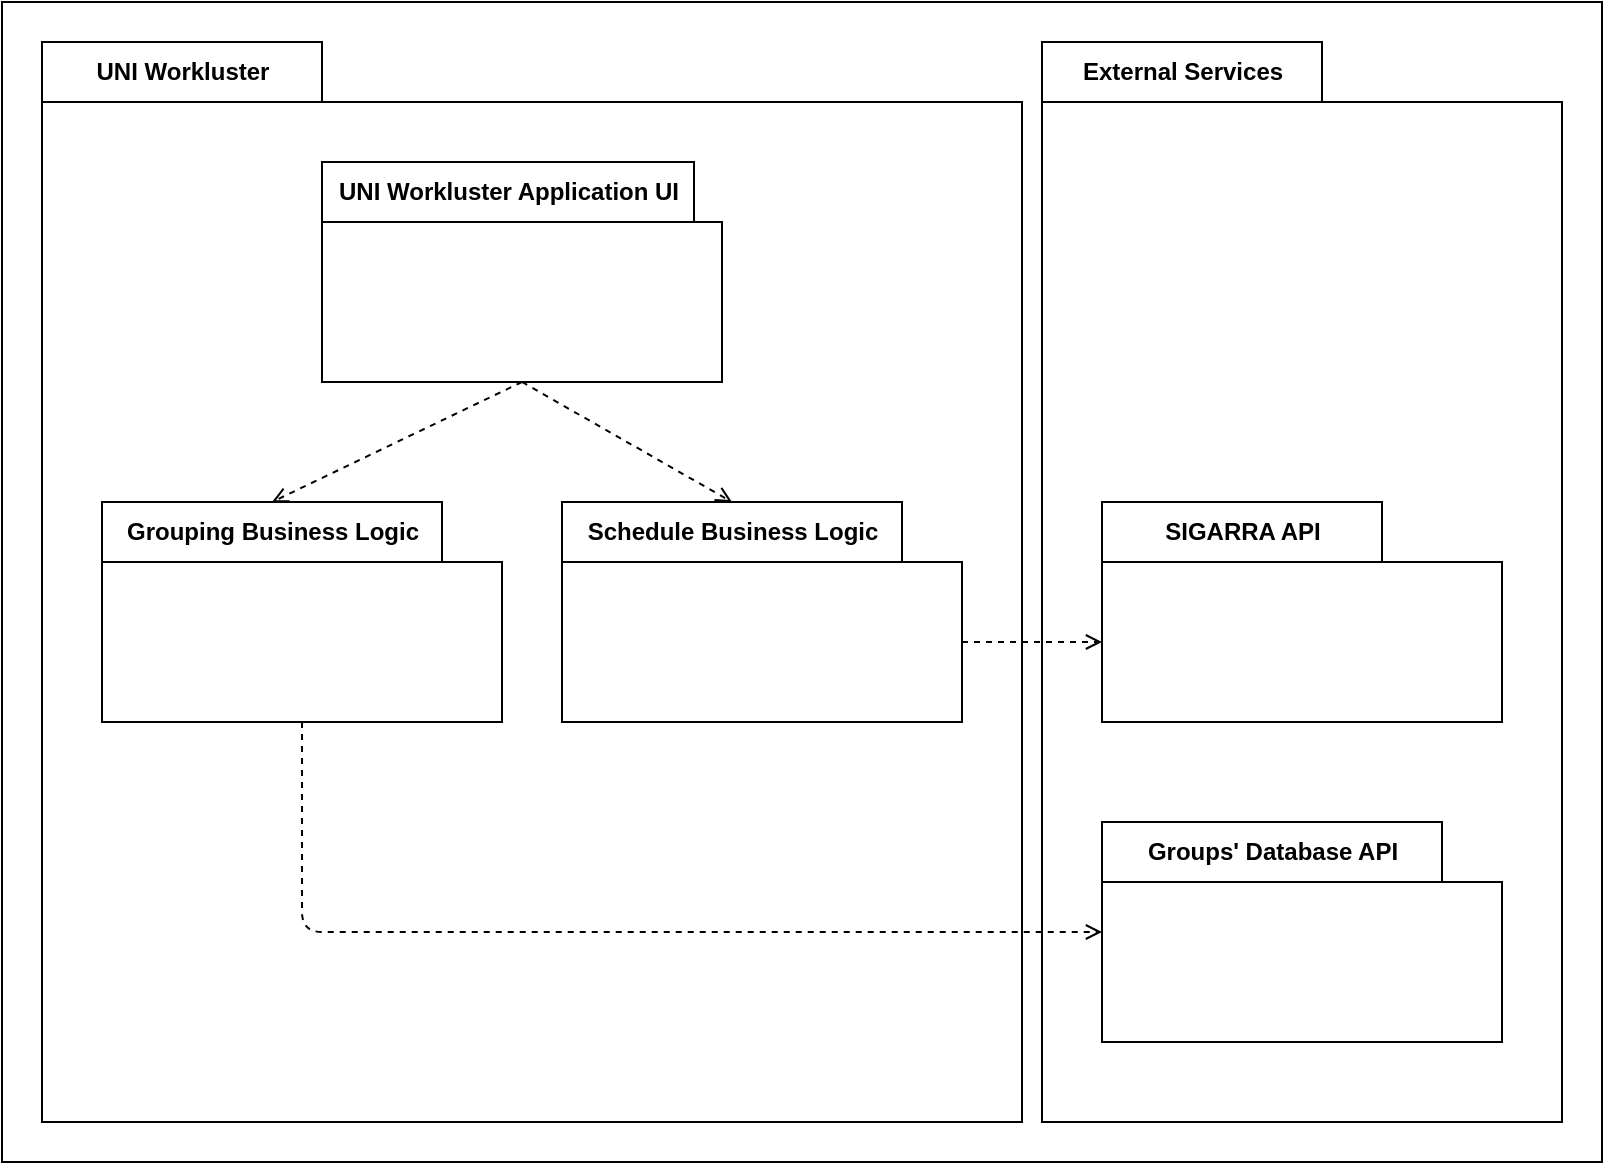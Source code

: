 <mxfile>
    <diagram id="Wl1pykvxas4ZJPK3ME9j" name="Page-1">
        <mxGraphModel dx="820" dy="575" grid="1" gridSize="10" guides="1" tooltips="1" connect="1" arrows="1" fold="1" page="1" pageScale="1" pageWidth="827" pageHeight="1169" background="none" math="0" shadow="0">
            <root>
                <mxCell id="0"/>
                <mxCell id="1" parent="0"/>
                <mxCell id="159" value="" style="rounded=0;whiteSpace=wrap;html=1;" parent="1" vertex="1">
                    <mxGeometry x="14" y="20" width="800" height="580" as="geometry"/>
                </mxCell>
                <mxCell id="160" value="" style="group" parent="1" vertex="1" connectable="0">
                    <mxGeometry x="34" y="40" width="760" height="540" as="geometry"/>
                </mxCell>
                <mxCell id="148" value="External Services" style="shape=folder;fontStyle=1;tabWidth=140;tabHeight=30;tabPosition=left;html=1;boundedLbl=1;labelInHeader=1;container=1;collapsible=0;recursiveResize=0;" parent="160" vertex="1">
                    <mxGeometry x="500" width="260" height="540" as="geometry"/>
                </mxCell>
                <mxCell id="147" value="SIGARRA API" style="shape=folder;fontStyle=1;tabWidth=140;tabHeight=30;tabPosition=left;html=1;boundedLbl=1;labelInHeader=1;container=1;collapsible=0;recursiveResize=0;" parent="148" vertex="1">
                    <mxGeometry x="30" y="230" width="200" height="110" as="geometry"/>
                </mxCell>
                <mxCell id="144" value="Groups' Database API" style="shape=folder;fontStyle=1;tabWidth=170;tabHeight=30;tabPosition=left;html=1;boundedLbl=1;labelInHeader=1;container=1;collapsible=0;recursiveResize=0;" parent="148" vertex="1">
                    <mxGeometry x="30" y="390" width="200" height="110" as="geometry"/>
                </mxCell>
                <mxCell id="149" value="UNI Workluster" style="shape=folder;fontStyle=1;tabWidth=140;tabHeight=30;tabPosition=left;html=1;boundedLbl=1;labelInHeader=1;container=1;collapsible=0;recursiveResize=0;" parent="160" vertex="1">
                    <mxGeometry width="490" height="540" as="geometry"/>
                </mxCell>
                <mxCell id="146" value="Grouping Business Logic" style="shape=folder;fontStyle=1;tabWidth=170;tabHeight=30;tabPosition=left;html=1;boundedLbl=1;labelInHeader=1;container=1;collapsible=0;recursiveResize=0;" parent="149" vertex="1">
                    <mxGeometry x="30" y="230" width="200" height="110" as="geometry"/>
                </mxCell>
                <mxCell id="151" style="edgeStyle=none;html=1;dashed=1;endArrow=open;endFill=0;entryX=0;entryY=0;entryDx=85;entryDy=0;entryPerimeter=0;exitX=0.5;exitY=1;exitDx=0;exitDy=0;exitPerimeter=0;" parent="149" source="142" target="146" edge="1">
                    <mxGeometry relative="1" as="geometry"/>
                </mxCell>
                <mxCell id="156" style="edgeStyle=none;html=1;exitX=0.5;exitY=1;exitDx=0;exitDy=0;exitPerimeter=0;entryX=0;entryY=0;entryDx=85;entryDy=0;entryPerimeter=0;dashed=1;endArrow=open;endFill=0;" parent="149" source="142" target="154" edge="1">
                    <mxGeometry relative="1" as="geometry"/>
                </mxCell>
                <mxCell id="142" value="UNI Workluster Application UI" style="shape=folder;fontStyle=1;tabWidth=186;tabHeight=30;tabPosition=left;html=1;boundedLbl=1;labelInHeader=1;container=1;collapsible=0;recursiveResize=0;" parent="149" vertex="1">
                    <mxGeometry x="140" y="60" width="200" height="110" as="geometry"/>
                </mxCell>
                <mxCell id="154" value="Schedule Business Logic" style="shape=folder;fontStyle=1;tabWidth=170;tabHeight=30;tabPosition=left;html=1;boundedLbl=1;labelInHeader=1;container=1;collapsible=0;recursiveResize=0;" parent="149" vertex="1">
                    <mxGeometry x="260" y="230" width="200" height="110" as="geometry"/>
                </mxCell>
                <mxCell id="153" style="edgeStyle=none;html=1;exitX=0;exitY=0;exitDx=200;exitDy=70;exitPerimeter=0;entryX=0;entryY=0;entryDx=0;entryDy=70;entryPerimeter=0;dashed=1;endArrow=open;endFill=0;startArrow=none;" parent="160" source="154" target="147" edge="1">
                    <mxGeometry relative="1" as="geometry"/>
                </mxCell>
                <mxCell id="152" style="edgeStyle=none;html=1;exitX=0.5;exitY=1;exitDx=0;exitDy=0;exitPerimeter=0;dashed=1;endArrow=open;endFill=0;" parent="160" source="146" target="144" edge="1">
                    <mxGeometry relative="1" as="geometry">
                        <Array as="points">
                            <mxPoint x="130" y="445"/>
                        </Array>
                    </mxGeometry>
                </mxCell>
            </root>
        </mxGraphModel>
    </diagram>
</mxfile>